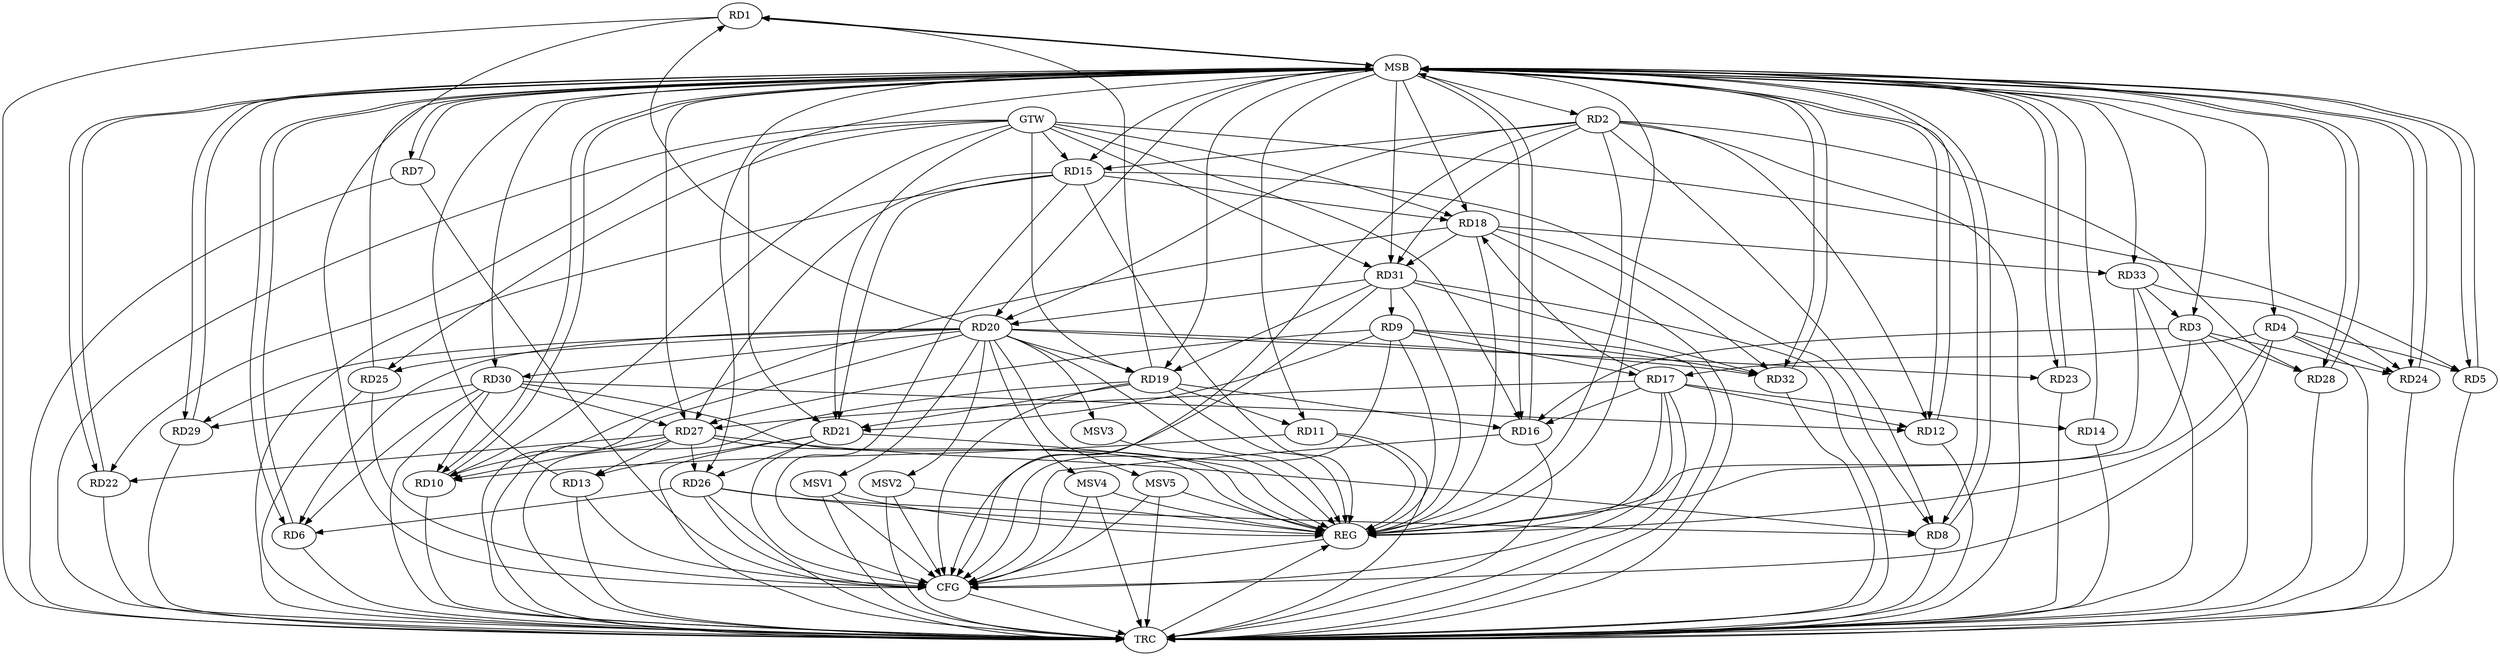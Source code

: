 strict digraph G {
  RD1 [ label="RD1" ];
  RD2 [ label="RD2" ];
  RD3 [ label="RD3" ];
  RD4 [ label="RD4" ];
  RD5 [ label="RD5" ];
  RD6 [ label="RD6" ];
  RD7 [ label="RD7" ];
  RD8 [ label="RD8" ];
  RD9 [ label="RD9" ];
  RD10 [ label="RD10" ];
  RD11 [ label="RD11" ];
  RD12 [ label="RD12" ];
  RD13 [ label="RD13" ];
  RD14 [ label="RD14" ];
  RD15 [ label="RD15" ];
  RD16 [ label="RD16" ];
  RD17 [ label="RD17" ];
  RD18 [ label="RD18" ];
  RD19 [ label="RD19" ];
  RD20 [ label="RD20" ];
  RD21 [ label="RD21" ];
  RD22 [ label="RD22" ];
  RD23 [ label="RD23" ];
  RD24 [ label="RD24" ];
  RD25 [ label="RD25" ];
  RD26 [ label="RD26" ];
  RD27 [ label="RD27" ];
  RD28 [ label="RD28" ];
  RD29 [ label="RD29" ];
  RD30 [ label="RD30" ];
  RD31 [ label="RD31" ];
  RD32 [ label="RD32" ];
  RD33 [ label="RD33" ];
  GTW [ label="GTW" ];
  REG [ label="REG" ];
  MSB [ label="MSB" ];
  CFG [ label="CFG" ];
  TRC [ label="TRC" ];
  MSV1 [ label="MSV1" ];
  MSV2 [ label="MSV2" ];
  MSV3 [ label="MSV3" ];
  MSV4 [ label="MSV4" ];
  MSV5 [ label="MSV5" ];
  RD19 -> RD1;
  RD20 -> RD1;
  RD2 -> RD8;
  RD2 -> RD12;
  RD2 -> RD15;
  RD2 -> RD20;
  RD2 -> RD28;
  RD2 -> RD31;
  RD3 -> RD16;
  RD3 -> RD24;
  RD3 -> RD28;
  RD33 -> RD3;
  RD4 -> RD5;
  RD4 -> RD17;
  RD4 -> RD24;
  RD20 -> RD6;
  RD26 -> RD6;
  RD30 -> RD6;
  RD15 -> RD8;
  RD26 -> RD8;
  RD27 -> RD8;
  RD9 -> RD17;
  RD9 -> RD21;
  RD9 -> RD27;
  RD31 -> RD9;
  RD9 -> RD32;
  RD11 -> RD10;
  RD18 -> RD10;
  RD27 -> RD10;
  RD30 -> RD10;
  RD19 -> RD11;
  RD17 -> RD12;
  RD30 -> RD12;
  RD21 -> RD13;
  RD27 -> RD13;
  RD17 -> RD14;
  RD15 -> RD18;
  RD15 -> RD21;
  RD15 -> RD27;
  RD17 -> RD16;
  RD19 -> RD16;
  RD17 -> RD18;
  RD17 -> RD27;
  RD18 -> RD31;
  RD18 -> RD32;
  RD18 -> RD33;
  RD20 -> RD19;
  RD19 -> RD21;
  RD31 -> RD19;
  RD20 -> RD23;
  RD20 -> RD25;
  RD20 -> RD29;
  RD20 -> RD30;
  RD31 -> RD20;
  RD20 -> RD32;
  RD21 -> RD26;
  RD27 -> RD22;
  RD33 -> RD24;
  RD27 -> RD26;
  RD30 -> RD27;
  RD30 -> RD29;
  RD31 -> RD32;
  GTW -> RD31;
  GTW -> RD18;
  GTW -> RD10;
  GTW -> RD25;
  GTW -> RD15;
  GTW -> RD16;
  GTW -> RD22;
  GTW -> RD19;
  GTW -> RD21;
  GTW -> RD5;
  RD2 -> REG;
  RD3 -> REG;
  RD4 -> REG;
  RD9 -> REG;
  RD11 -> REG;
  RD15 -> REG;
  RD17 -> REG;
  RD18 -> REG;
  RD19 -> REG;
  RD20 -> REG;
  RD21 -> REG;
  RD26 -> REG;
  RD27 -> REG;
  RD30 -> REG;
  RD31 -> REG;
  RD33 -> REG;
  RD1 -> MSB;
  MSB -> RD2;
  MSB -> RD18;
  MSB -> REG;
  RD5 -> MSB;
  MSB -> RD24;
  RD6 -> MSB;
  MSB -> RD3;
  MSB -> RD12;
  MSB -> RD33;
  RD7 -> MSB;
  MSB -> RD15;
  MSB -> RD16;
  MSB -> RD22;
  MSB -> RD23;
  MSB -> RD26;
  RD8 -> MSB;
  MSB -> RD7;
  MSB -> RD10;
  MSB -> RD27;
  MSB -> RD30;
  RD10 -> MSB;
  MSB -> RD8;
  MSB -> RD19;
  RD12 -> MSB;
  MSB -> RD5;
  MSB -> RD6;
  MSB -> RD32;
  RD13 -> MSB;
  MSB -> RD4;
  RD14 -> MSB;
  RD16 -> MSB;
  MSB -> RD21;
  RD22 -> MSB;
  RD23 -> MSB;
  MSB -> RD29;
  RD24 -> MSB;
  MSB -> RD20;
  RD25 -> MSB;
  MSB -> RD31;
  RD28 -> MSB;
  MSB -> RD1;
  RD29 -> MSB;
  MSB -> RD11;
  RD32 -> MSB;
  MSB -> RD28;
  RD31 -> CFG;
  RD2 -> CFG;
  RD16 -> CFG;
  RD9 -> CFG;
  RD25 -> CFG;
  RD17 -> CFG;
  RD7 -> CFG;
  RD4 -> CFG;
  RD13 -> CFG;
  RD26 -> CFG;
  RD1 -> CFG;
  RD21 -> CFG;
  RD15 -> CFG;
  RD19 -> CFG;
  REG -> CFG;
  RD1 -> TRC;
  RD2 -> TRC;
  RD3 -> TRC;
  RD4 -> TRC;
  RD5 -> TRC;
  RD6 -> TRC;
  RD7 -> TRC;
  RD8 -> TRC;
  RD9 -> TRC;
  RD10 -> TRC;
  RD11 -> TRC;
  RD12 -> TRC;
  RD13 -> TRC;
  RD14 -> TRC;
  RD15 -> TRC;
  RD16 -> TRC;
  RD17 -> TRC;
  RD18 -> TRC;
  RD19 -> TRC;
  RD20 -> TRC;
  RD21 -> TRC;
  RD22 -> TRC;
  RD23 -> TRC;
  RD24 -> TRC;
  RD25 -> TRC;
  RD26 -> TRC;
  RD27 -> TRC;
  RD28 -> TRC;
  RD29 -> TRC;
  RD30 -> TRC;
  RD31 -> TRC;
  RD32 -> TRC;
  RD33 -> TRC;
  GTW -> TRC;
  CFG -> TRC;
  TRC -> REG;
  RD20 -> MSV1;
  RD20 -> MSV2;
  RD20 -> MSV3;
  RD20 -> MSV4;
  RD20 -> MSV5;
  MSV1 -> REG;
  MSV1 -> TRC;
  MSV1 -> CFG;
  MSV2 -> REG;
  MSV2 -> TRC;
  MSV2 -> CFG;
  MSV3 -> REG;
  MSV4 -> REG;
  MSV4 -> TRC;
  MSV4 -> CFG;
  MSV5 -> REG;
  MSV5 -> TRC;
  MSV5 -> CFG;
}

